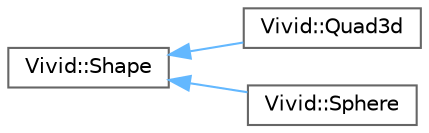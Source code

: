 digraph "Graphical Class Hierarchy"
{
 // LATEX_PDF_SIZE
  bgcolor="transparent";
  edge [fontname=Helvetica,fontsize=10,labelfontname=Helvetica,labelfontsize=10];
  node [fontname=Helvetica,fontsize=10,shape=box,height=0.2,width=0.4];
  rankdir="LR";
  Node0 [label="Vivid::Shape",height=0.2,width=0.4,color="grey40", fillcolor="white", style="filled",URL="$class_vivid_1_1_shape.html",tooltip=" "];
  Node0 -> Node1 [dir="back",color="steelblue1",style="solid"];
  Node1 [label="Vivid::Quad3d",height=0.2,width=0.4,color="grey40", fillcolor="white", style="filled",URL="$class_vivid_1_1_quad3d.html",tooltip=" "];
  Node0 -> Node2 [dir="back",color="steelblue1",style="solid"];
  Node2 [label="Vivid::Sphere",height=0.2,width=0.4,color="grey40", fillcolor="white", style="filled",URL="$class_vivid_1_1_sphere.html",tooltip=" "];
}
